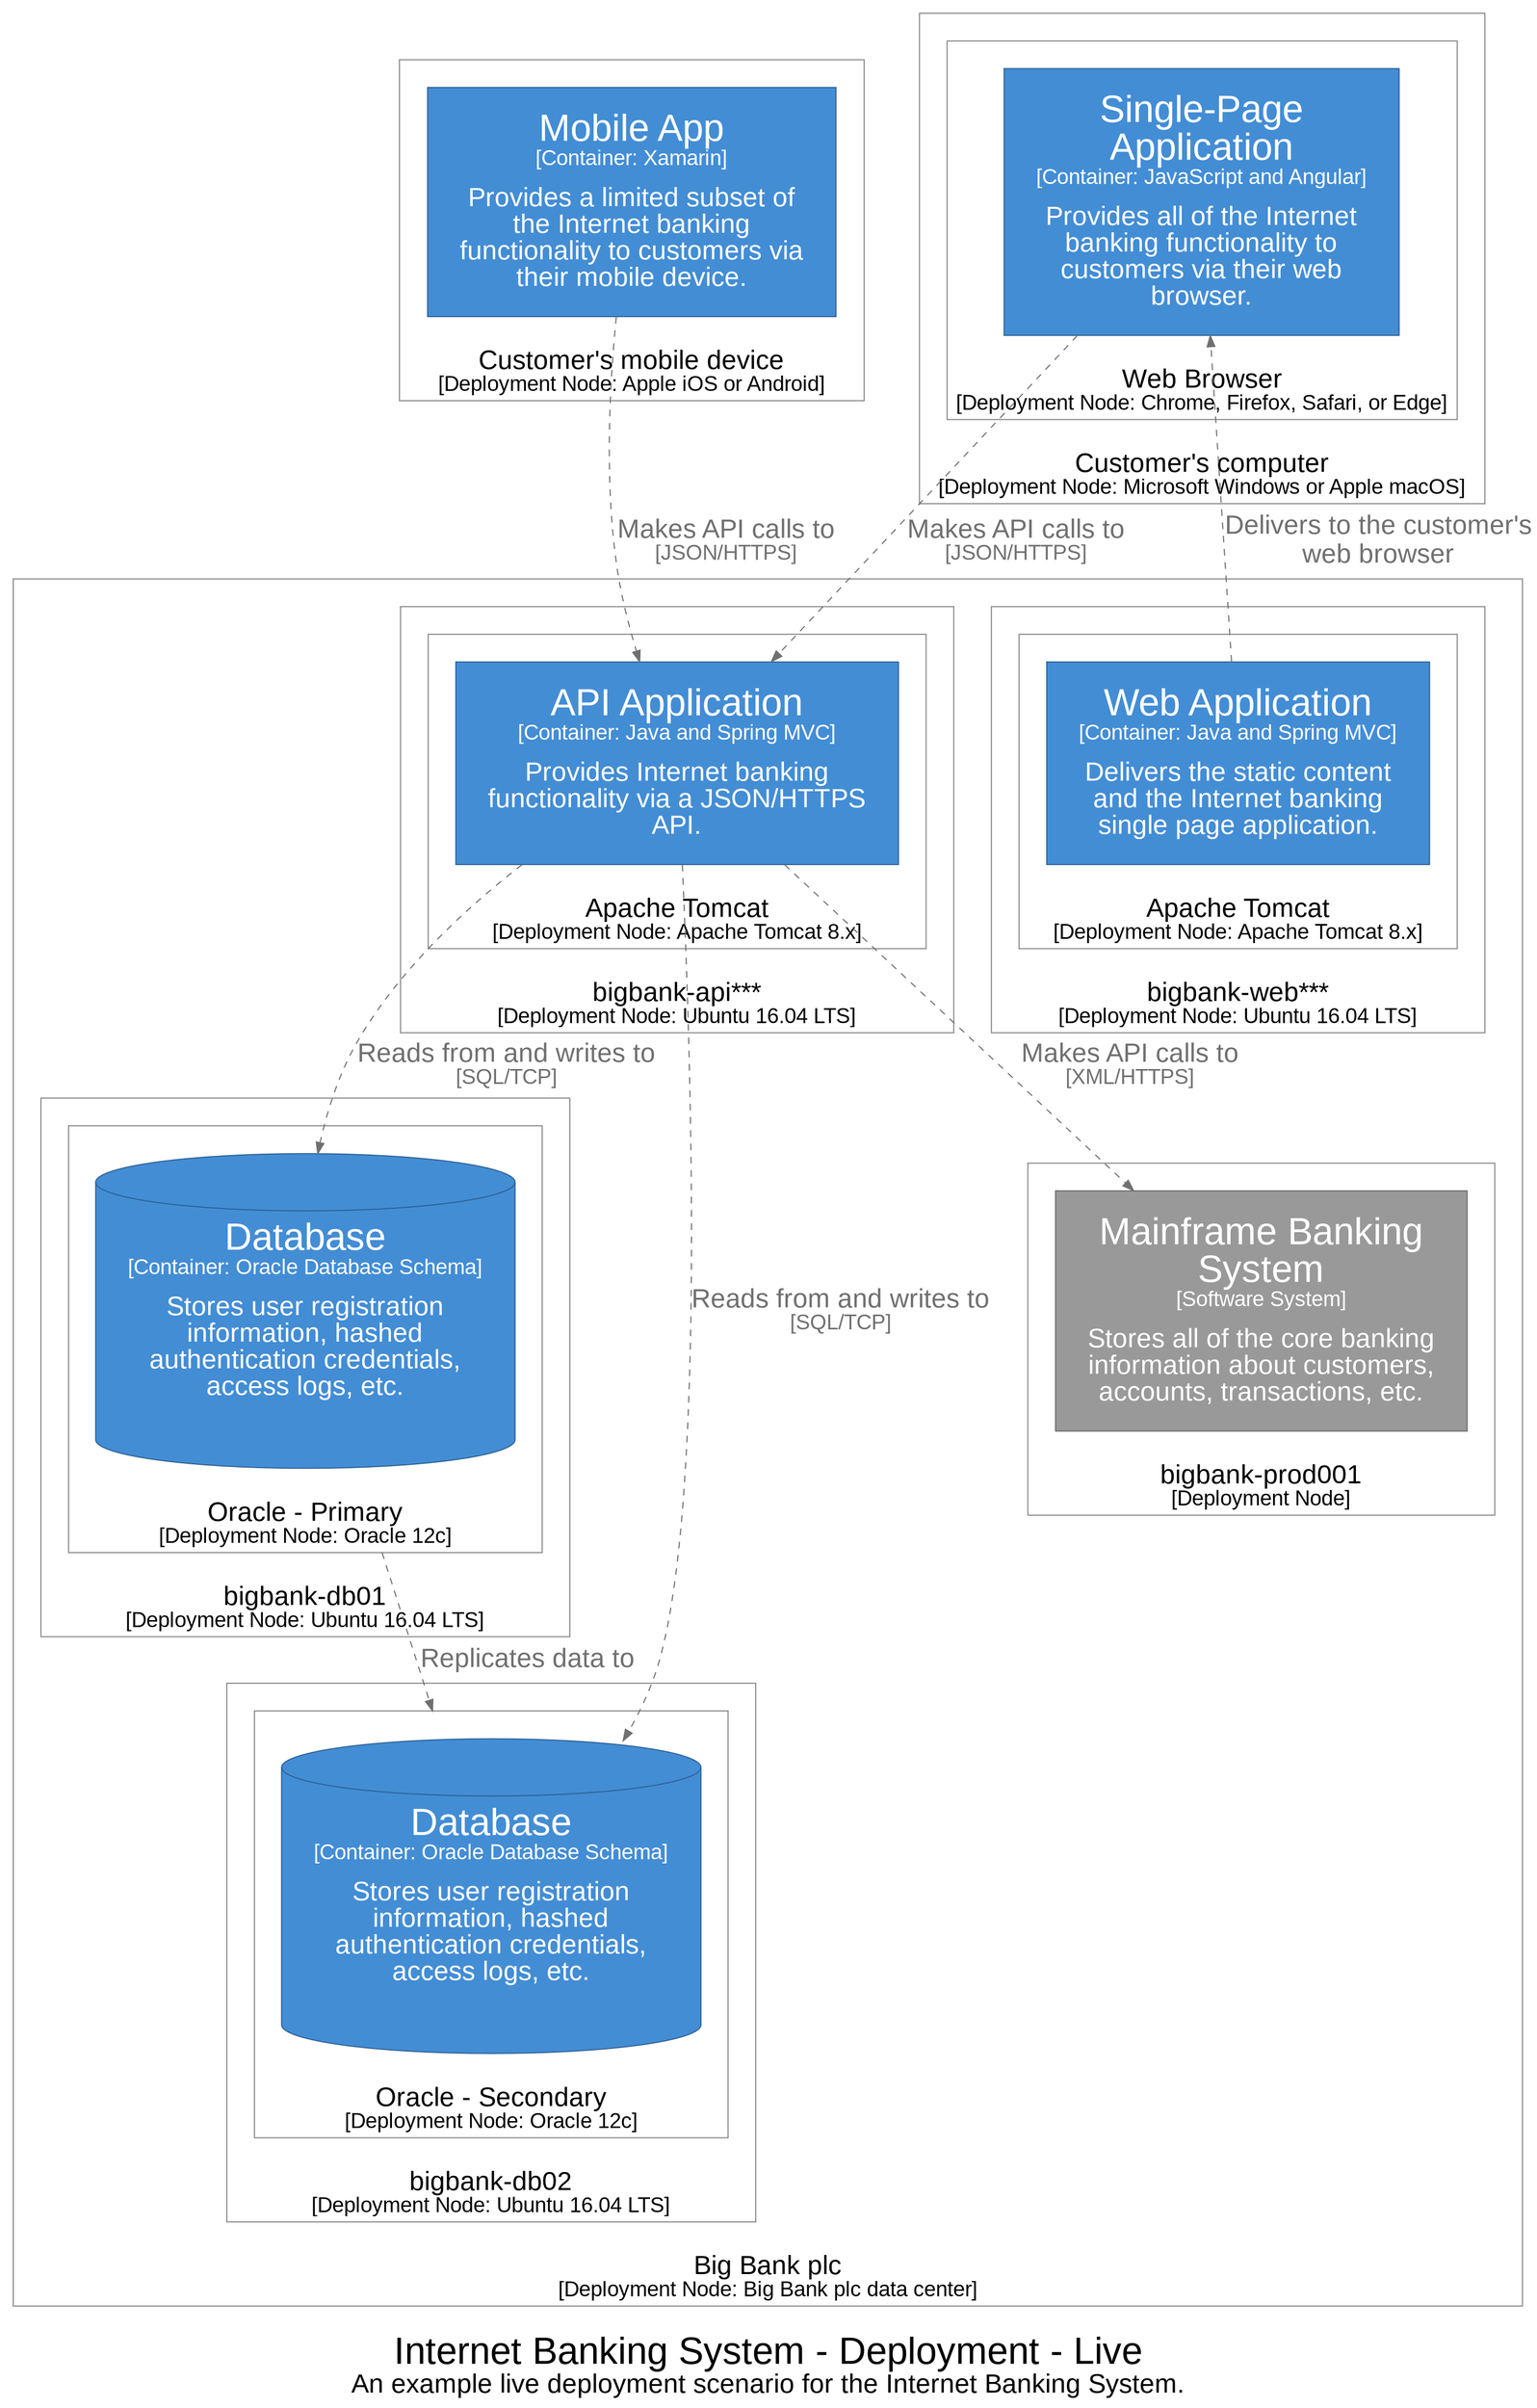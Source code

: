 digraph {
  compound=true
  graph [fontname="Arial", rankdir=TB, ranksep=1.0, nodesep=1.0]
  node [fontname="Arial", shape=box, margin="0.4,0.3"]
  edge [fontname="Arial"]
  label=<<br /><font point-size="34">Internet Banking System - Deployment - Live</font><br /><font point-size="24">An example live deployment scenario for the Internet Banking System.</font>>

  subgraph cluster_67 {
    margin=25
    label=<<font point-size="24">Customer's mobile device</font><br /><font point-size="19">[Deployment Node: Apple iOS or Android]</font>>
    labelloc=b
    color="#888888"
    fontcolor="#000000"
    fillcolor="#ffffff"

    68 [id=68,shape=rect, label=<<font point-size="34">Mobile App</font><br /><font point-size="19">[Container: Xamarin]</font><br /><br /><font point-size="24">Provides a limited subset of<br />the Internet banking<br />functionality to customers via<br />their mobile device.</font>>, style=filled, color="#2e6295", fillcolor="#438dd5", fontcolor="#ffffff"]
  }

  subgraph cluster_69 {
    margin=25
    label=<<font point-size="24">Customer's computer</font><br /><font point-size="19">[Deployment Node: Microsoft Windows or Apple macOS]</font>>
    labelloc=b
    color="#888888"
    fontcolor="#000000"
    fillcolor="#ffffff"

    subgraph cluster_70 {
      margin=25
      label=<<font point-size="24">Web Browser</font><br /><font point-size="19">[Deployment Node: Chrome, Firefox, Safari, or Edge]</font>>
      labelloc=b
      color="#888888"
      fontcolor="#000000"
      fillcolor="#ffffff"

      71 [id=71,shape=rect, label=<<font point-size="34">Single-Page<br />Application</font><br /><font point-size="19">[Container: JavaScript and Angular]</font><br /><br /><font point-size="24">Provides all of the Internet<br />banking functionality to<br />customers via their web<br />browser.</font>>, style=filled, color="#2e6295", fillcolor="#438dd5", fontcolor="#ffffff"]
    }

  }

  subgraph cluster_72 {
    margin=25
    label=<<font point-size="24">Big Bank plc</font><br /><font point-size="19">[Deployment Node: Big Bank plc data center]</font>>
    labelloc=b
    color="#888888"
    fontcolor="#000000"
    fillcolor="#ffffff"

    subgraph cluster_73 {
      margin=25
      label=<<font point-size="24">bigbank-web***</font><br /><font point-size="19">[Deployment Node: Ubuntu 16.04 LTS]</font>>
      labelloc=b
      color="#888888"
      fontcolor="#000000"
      fillcolor="#ffffff"

      subgraph cluster_74 {
        margin=25
        label=<<font point-size="24">Apache Tomcat</font><br /><font point-size="19">[Deployment Node: Apache Tomcat 8.x]</font>>
        labelloc=b
        color="#888888"
        fontcolor="#000000"
        fillcolor="#ffffff"

        75 [id=75,shape=rect, label=<<font point-size="34">Web Application</font><br /><font point-size="19">[Container: Java and Spring MVC]</font><br /><br /><font point-size="24">Delivers the static content<br />and the Internet banking<br />single page application.</font>>, style=filled, color="#2e6295", fillcolor="#438dd5", fontcolor="#ffffff"]
      }

    }

    subgraph cluster_77 {
      margin=25
      label=<<font point-size="24">bigbank-api***</font><br /><font point-size="19">[Deployment Node: Ubuntu 16.04 LTS]</font>>
      labelloc=b
      color="#888888"
      fontcolor="#000000"
      fillcolor="#ffffff"

      subgraph cluster_78 {
        margin=25
        label=<<font point-size="24">Apache Tomcat</font><br /><font point-size="19">[Deployment Node: Apache Tomcat 8.x]</font>>
        labelloc=b
        color="#888888"
        fontcolor="#000000"
        fillcolor="#ffffff"

        79 [id=79,shape=rect, label=<<font point-size="34">API Application</font><br /><font point-size="19">[Container: Java and Spring MVC]</font><br /><br /><font point-size="24">Provides Internet banking<br />functionality via a JSON/HTTPS<br />API.</font>>, style=filled, color="#2e6295", fillcolor="#438dd5", fontcolor="#ffffff"]
      }

    }

    subgraph cluster_82 {
      margin=25
      label=<<font point-size="24">bigbank-db01</font><br /><font point-size="19">[Deployment Node: Ubuntu 16.04 LTS]</font>>
      labelloc=b
      color="#888888"
      fontcolor="#000000"
      fillcolor="#ffffff"

      subgraph cluster_83 {
        margin=25
        label=<<font point-size="24">Oracle - Primary</font><br /><font point-size="19">[Deployment Node: Oracle 12c]</font>>
        labelloc=b
        color="#888888"
        fontcolor="#000000"
        fillcolor="#ffffff"

        84 [id=84,shape=cylinder, label=<<font point-size="34">Database</font><br /><font point-size="19">[Container: Oracle Database Schema]</font><br /><br /><font point-size="24">Stores user registration<br />information, hashed<br />authentication credentials,<br />access logs, etc.</font>>, style=filled, color="#2e6295", fillcolor="#438dd5", fontcolor="#ffffff"]
      }

    }

    subgraph cluster_86 {
      margin=25
      label=<<font point-size="24">bigbank-db02</font><br /><font point-size="19">[Deployment Node: Ubuntu 16.04 LTS]</font>>
      labelloc=b
      color="#888888"
      fontcolor="#000000"
      fillcolor="#ffffff"

      subgraph cluster_87 {
        margin=25
        label=<<font point-size="24">Oracle - Secondary</font><br /><font point-size="19">[Deployment Node: Oracle 12c]</font>>
        labelloc=b
        color="#888888"
        fontcolor="#000000"
        fillcolor="#ffffff"

        88 [id=88,shape=cylinder, label=<<font point-size="34">Database</font><br /><font point-size="19">[Container: Oracle Database Schema]</font><br /><br /><font point-size="24">Stores user registration<br />information, hashed<br />authentication credentials,<br />access logs, etc.</font>>, style=filled, color="#2e6295", fillcolor="#438dd5", fontcolor="#ffffff"]
      }

    }

    subgraph cluster_90 {
      margin=25
      label=<<font point-size="24">bigbank-prod001</font><br /><font point-size="19">[Deployment Node]</font>>
      labelloc=b
      color="#888888"
      fontcolor="#000000"
      fillcolor="#ffffff"

      91 [id=91,shape=rect, label=<<font point-size="34">Mainframe Banking<br />System</font><br /><font point-size="19">[Software System]</font><br /><br /><font point-size="24">Stores all of the core banking<br />information about customers,<br />accounts, transactions, etc.</font>>, style=filled, color="#6b6b6b", fillcolor="#999999", fontcolor="#ffffff"]
    }

  }

  75 -> 71 [id=76, label=<<font point-size="24">Delivers to the customer's<br />web browser</font>>, style="dashed", color="#707070", fontcolor="#707070"]
  68 -> 79 [id=80, label=<<font point-size="24">Makes API calls to</font><br /><font point-size="19">[JSON/HTTPS]</font>>, style="dashed", color="#707070", fontcolor="#707070"]
  71 -> 79 [id=81, label=<<font point-size="24">Makes API calls to</font><br /><font point-size="19">[JSON/HTTPS]</font>>, style="dashed", color="#707070", fontcolor="#707070"]
  79 -> 84 [id=85, label=<<font point-size="24">Reads from and writes to</font><br /><font point-size="19">[SQL/TCP]</font>>, style="dashed", color="#707070", fontcolor="#707070"]
  79 -> 88 [id=89, label=<<font point-size="24">Reads from and writes to</font><br /><font point-size="19">[SQL/TCP]</font>>, style="dashed", color="#707070", fontcolor="#707070"]
  79 -> 91 [id=92, label=<<font point-size="24">Makes API calls to</font><br /><font point-size="19">[XML/HTTPS]</font>>, style="dashed", color="#707070", fontcolor="#707070"]
  84 -> 88 [id=93, label=<<font point-size="24">Replicates data to</font>>, style="dashed", color="#707070", fontcolor="#707070",ltail=cluster_83,lhead=cluster_87]
}
